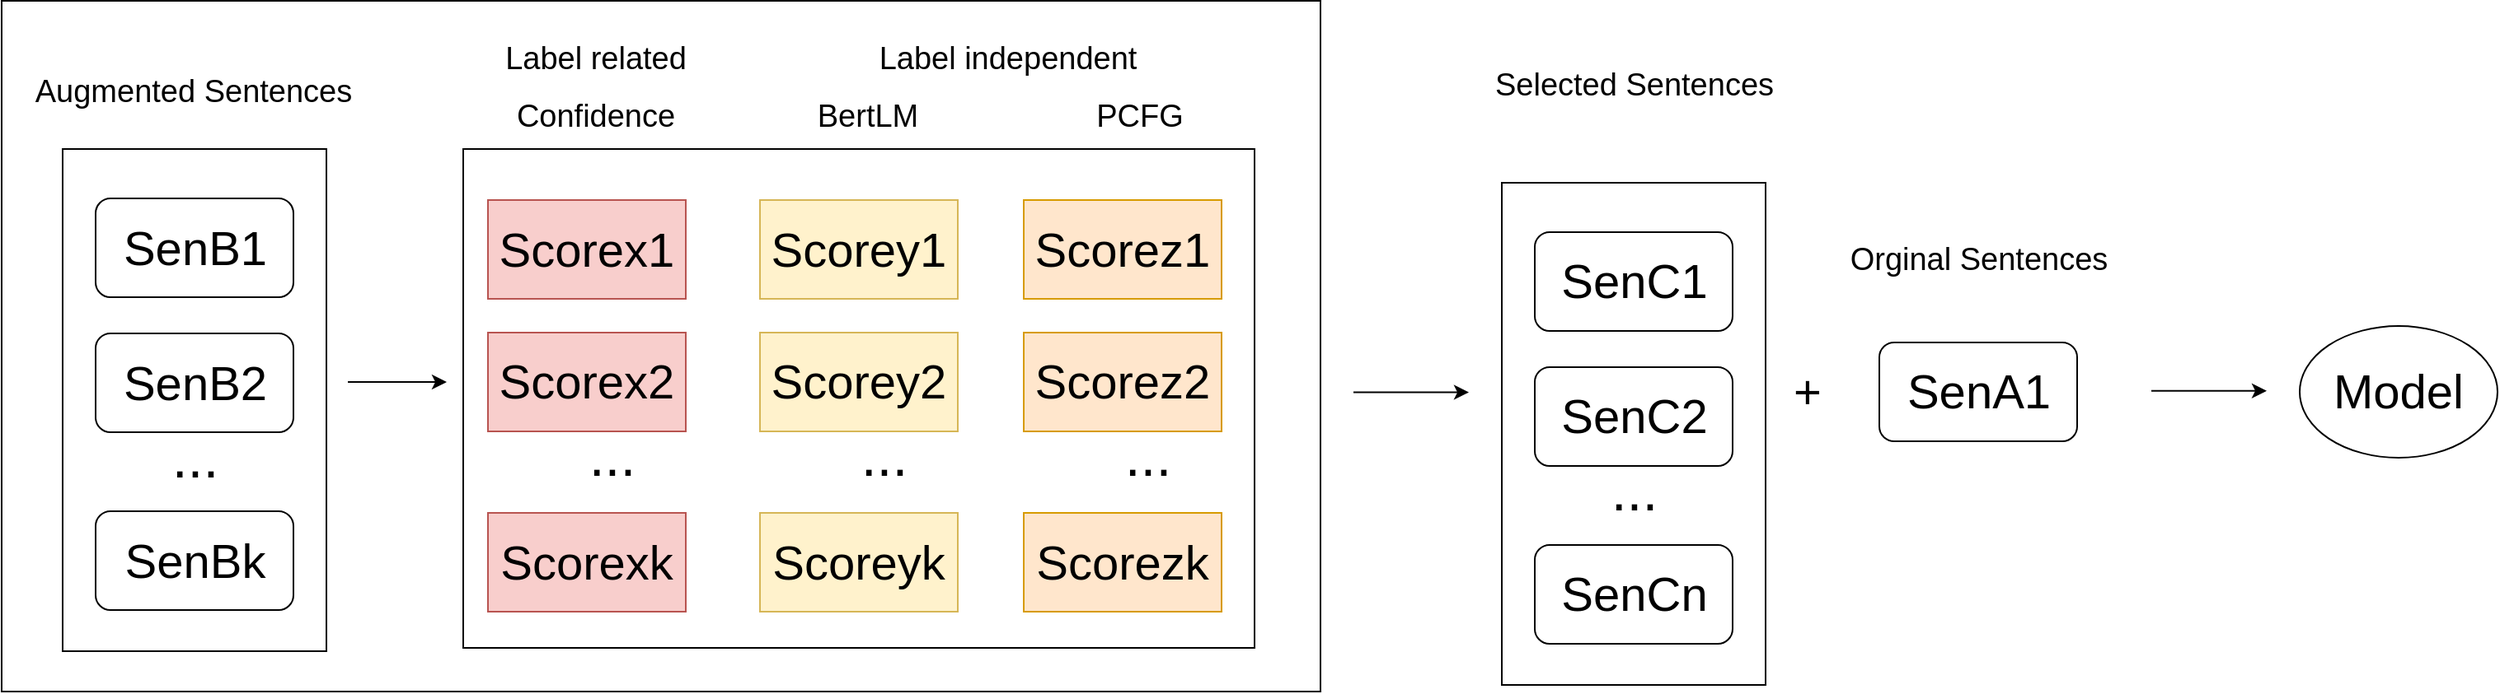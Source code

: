 <mxfile version="14.5.1" type="github">
  <diagram id="HJwfq6ITUN8Gq5FfOR-j" name="第 1 页">
    <mxGraphModel dx="2903" dy="1096" grid="1" gridSize="10" guides="1" tooltips="1" connect="1" arrows="1" fold="1" page="1" pageScale="1" pageWidth="827" pageHeight="1169" math="0" shadow="0">
      <root>
        <mxCell id="0" />
        <mxCell id="1" parent="0" />
        <mxCell id="QR7lz2NNkIxIsdfISeIR-1" value="Selected Sentences" style="text;html=1;align=center;verticalAlign=middle;resizable=0;points=[];autosize=1;fontSize=19;" vertex="1" parent="1">
          <mxGeometry x="580" y="435.5" width="180" height="30" as="geometry" />
        </mxCell>
        <mxCell id="QR7lz2NNkIxIsdfISeIR-2" value="" style="endArrow=classic;html=1;" edge="1" parent="1">
          <mxGeometry width="50" height="50" relative="1" as="geometry">
            <mxPoint x="984" y="636.41" as="sourcePoint" />
            <mxPoint x="1054" y="636.41" as="targetPoint" />
          </mxGeometry>
        </mxCell>
        <mxCell id="QR7lz2NNkIxIsdfISeIR-3" value="&lt;font style=&quot;font-size: 29px&quot;&gt;Model&lt;/font&gt;" style="ellipse;whiteSpace=wrap;html=1;rounded=0;sketch=0;" vertex="1" parent="1">
          <mxGeometry x="1074" y="597" width="120" height="80" as="geometry" />
        </mxCell>
        <mxCell id="QR7lz2NNkIxIsdfISeIR-4" value="" style="rounded=1;whiteSpace=wrap;html=1;" vertex="1" parent="1">
          <mxGeometry x="819" y="607" width="120" height="60" as="geometry" />
        </mxCell>
        <mxCell id="QR7lz2NNkIxIsdfISeIR-5" value="&lt;font style=&quot;font-size: 29px&quot;&gt;SenA1&lt;/font&gt;" style="text;html=1;resizable=0;autosize=1;align=center;verticalAlign=middle;points=[];rounded=0;fontSize=29;" vertex="1" parent="1">
          <mxGeometry x="829" y="617" width="100" height="40" as="geometry" />
        </mxCell>
        <mxCell id="QR7lz2NNkIxIsdfISeIR-6" value="Orginal Sentences" style="text;html=1;align=center;verticalAlign=middle;resizable=0;points=[];autosize=1;fontSize=19;" vertex="1" parent="1">
          <mxGeometry x="794" y="541.5" width="170" height="30" as="geometry" />
        </mxCell>
        <mxCell id="QR7lz2NNkIxIsdfISeIR-7" value="&lt;font style=&quot;font-size: 29px&quot;&gt;+&lt;/font&gt;" style="text;html=1;align=center;verticalAlign=middle;resizable=0;points=[];autosize=1;" vertex="1" parent="1">
          <mxGeometry x="760" y="627" width="30" height="20" as="geometry" />
        </mxCell>
        <mxCell id="QR7lz2NNkIxIsdfISeIR-8" value="" style="rounded=0;whiteSpace=wrap;html=1;sketch=0;" vertex="1" parent="1">
          <mxGeometry x="590" y="510" width="160" height="305" as="geometry" />
        </mxCell>
        <mxCell id="QR7lz2NNkIxIsdfISeIR-9" value="" style="rounded=1;whiteSpace=wrap;html=1;" vertex="1" parent="1">
          <mxGeometry x="610" y="622" width="120" height="60" as="geometry" />
        </mxCell>
        <mxCell id="QR7lz2NNkIxIsdfISeIR-10" value="&lt;font style=&quot;font-size: 29px&quot;&gt;SenC2&lt;/font&gt;" style="text;html=1;resizable=0;autosize=1;align=center;verticalAlign=middle;points=[];fillColor=none;strokeColor=none;rounded=0;fontSize=29;" vertex="1" parent="1">
          <mxGeometry x="620" y="632" width="100" height="40" as="geometry" />
        </mxCell>
        <mxCell id="QR7lz2NNkIxIsdfISeIR-11" value="" style="rounded=1;whiteSpace=wrap;html=1;" vertex="1" parent="1">
          <mxGeometry x="610" y="540" width="120" height="60" as="geometry" />
        </mxCell>
        <mxCell id="QR7lz2NNkIxIsdfISeIR-12" value="&lt;font style=&quot;font-size: 29px&quot;&gt;SenC1&lt;/font&gt;" style="text;html=1;resizable=0;autosize=1;align=center;verticalAlign=middle;points=[];fillColor=none;strokeColor=none;rounded=0;fontSize=29;" vertex="1" parent="1">
          <mxGeometry x="620" y="550" width="100" height="40" as="geometry" />
        </mxCell>
        <mxCell id="QR7lz2NNkIxIsdfISeIR-13" value="" style="rounded=1;whiteSpace=wrap;html=1;" vertex="1" parent="1">
          <mxGeometry x="610" y="730" width="120" height="60" as="geometry" />
        </mxCell>
        <mxCell id="QR7lz2NNkIxIsdfISeIR-14" value="&lt;font style=&quot;font-size: 29px&quot;&gt;SenCn&lt;/font&gt;" style="text;html=1;resizable=0;autosize=1;align=center;verticalAlign=middle;points=[];fillColor=none;strokeColor=none;rounded=0;fontSize=29;" vertex="1" parent="1">
          <mxGeometry x="620" y="740" width="100" height="40" as="geometry" />
        </mxCell>
        <mxCell id="QR7lz2NNkIxIsdfISeIR-15" value="..." style="text;html=1;align=center;verticalAlign=middle;resizable=0;points=[];autosize=1;fontSize=34;" vertex="1" parent="1">
          <mxGeometry x="650" y="672" width="40" height="50" as="geometry" />
        </mxCell>
        <mxCell id="QR7lz2NNkIxIsdfISeIR-16" value="" style="rounded=0;whiteSpace=wrap;html=1;" vertex="1" parent="1">
          <mxGeometry x="-320" y="399.5" width="800" height="419.5" as="geometry" />
        </mxCell>
        <mxCell id="QR7lz2NNkIxIsdfISeIR-17" value="Augmented Sentences" style="text;html=1;align=center;verticalAlign=middle;resizable=0;points=[];autosize=1;fontSize=19;" vertex="1" parent="1">
          <mxGeometry x="-309" y="439.5" width="210" height="30" as="geometry" />
        </mxCell>
        <mxCell id="QR7lz2NNkIxIsdfISeIR-18" value="" style="rounded=0;whiteSpace=wrap;html=1;sketch=0;" vertex="1" parent="1">
          <mxGeometry x="-283" y="489.5" width="160" height="305" as="geometry" />
        </mxCell>
        <mxCell id="QR7lz2NNkIxIsdfISeIR-19" value="" style="rounded=1;whiteSpace=wrap;html=1;" vertex="1" parent="1">
          <mxGeometry x="-263" y="601.5" width="120" height="60" as="geometry" />
        </mxCell>
        <mxCell id="QR7lz2NNkIxIsdfISeIR-20" value="&lt;font style=&quot;font-size: 29px&quot;&gt;SenB2&lt;/font&gt;" style="text;html=1;resizable=0;autosize=1;align=center;verticalAlign=middle;points=[];fillColor=none;strokeColor=none;rounded=0;fontSize=29;" vertex="1" parent="1">
          <mxGeometry x="-253" y="611.5" width="100" height="40" as="geometry" />
        </mxCell>
        <mxCell id="QR7lz2NNkIxIsdfISeIR-21" value="" style="rounded=1;whiteSpace=wrap;html=1;" vertex="1" parent="1">
          <mxGeometry x="-263" y="519.5" width="120" height="60" as="geometry" />
        </mxCell>
        <mxCell id="QR7lz2NNkIxIsdfISeIR-22" value="&lt;font style=&quot;font-size: 29px&quot;&gt;SenB1&lt;/font&gt;" style="text;html=1;resizable=0;autosize=1;align=center;verticalAlign=middle;points=[];fillColor=none;strokeColor=none;rounded=0;fontSize=29;" vertex="1" parent="1">
          <mxGeometry x="-253" y="529.5" width="100" height="40" as="geometry" />
        </mxCell>
        <mxCell id="QR7lz2NNkIxIsdfISeIR-23" value="" style="rounded=1;whiteSpace=wrap;html=1;" vertex="1" parent="1">
          <mxGeometry x="-263" y="709.5" width="120" height="60" as="geometry" />
        </mxCell>
        <mxCell id="QR7lz2NNkIxIsdfISeIR-24" value="&lt;font style=&quot;font-size: 29px&quot;&gt;SenBk&lt;/font&gt;" style="text;html=1;resizable=0;autosize=1;align=center;verticalAlign=middle;points=[];fillColor=none;strokeColor=none;rounded=0;fontSize=29;" vertex="1" parent="1">
          <mxGeometry x="-253" y="719.5" width="100" height="40" as="geometry" />
        </mxCell>
        <mxCell id="QR7lz2NNkIxIsdfISeIR-25" value="..." style="text;html=1;align=center;verticalAlign=middle;resizable=0;points=[];autosize=1;fontSize=34;" vertex="1" parent="1">
          <mxGeometry x="-223" y="651.5" width="40" height="50" as="geometry" />
        </mxCell>
        <mxCell id="QR7lz2NNkIxIsdfISeIR-26" value="" style="rounded=0;whiteSpace=wrap;html=1;sketch=0;" vertex="1" parent="1">
          <mxGeometry x="-40" y="489.5" width="480" height="303" as="geometry" />
        </mxCell>
        <mxCell id="QR7lz2NNkIxIsdfISeIR-27" value="Label&amp;nbsp;&lt;span&gt;related&lt;/span&gt;" style="text;html=1;align=center;verticalAlign=middle;resizable=0;points=[];autosize=1;fontSize=19;" vertex="1" parent="1">
          <mxGeometry x="-25" y="419.5" width="130" height="30" as="geometry" />
        </mxCell>
        <mxCell id="QR7lz2NNkIxIsdfISeIR-28" value="Label&amp;nbsp;independent" style="text;html=1;align=center;verticalAlign=middle;resizable=0;points=[];autosize=1;fontSize=19;" vertex="1" parent="1">
          <mxGeometry x="205" y="419.5" width="170" height="30" as="geometry" />
        </mxCell>
        <mxCell id="QR7lz2NNkIxIsdfISeIR-29" value="Confidence" style="text;html=1;align=center;verticalAlign=middle;resizable=0;points=[];autosize=1;fontSize=19;" vertex="1" parent="1">
          <mxGeometry x="-15" y="454.5" width="110" height="30" as="geometry" />
        </mxCell>
        <mxCell id="QR7lz2NNkIxIsdfISeIR-30" value="BertLM" style="text;html=1;align=center;verticalAlign=middle;resizable=0;points=[];autosize=1;fontSize=19;" vertex="1" parent="1">
          <mxGeometry x="165" y="454.5" width="80" height="30" as="geometry" />
        </mxCell>
        <mxCell id="QR7lz2NNkIxIsdfISeIR-31" value="PCFG" style="text;html=1;align=center;verticalAlign=middle;resizable=0;points=[];autosize=1;fontSize=19;" vertex="1" parent="1">
          <mxGeometry x="335" y="454.5" width="70" height="30" as="geometry" />
        </mxCell>
        <mxCell id="QR7lz2NNkIxIsdfISeIR-32" value="&lt;font style=&quot;font-size: 29px&quot;&gt;Scorex1&lt;/font&gt;" style="rounded=0;whiteSpace=wrap;html=1;sketch=0;fillColor=#f8cecc;strokeColor=#b85450;" vertex="1" parent="1">
          <mxGeometry x="-25" y="520.5" width="120" height="60" as="geometry" />
        </mxCell>
        <mxCell id="QR7lz2NNkIxIsdfISeIR-33" value="&lt;font style=&quot;font-size: 29px&quot;&gt;Scorex2&lt;/font&gt;" style="rounded=0;whiteSpace=wrap;html=1;sketch=0;fillColor=#f8cecc;strokeColor=#b85450;" vertex="1" parent="1">
          <mxGeometry x="-25" y="601" width="120" height="60" as="geometry" />
        </mxCell>
        <mxCell id="QR7lz2NNkIxIsdfISeIR-34" value="&lt;font style=&quot;font-size: 29px&quot;&gt;Scorexk&lt;/font&gt;" style="rounded=0;whiteSpace=wrap;html=1;sketch=0;fillColor=#f8cecc;strokeColor=#b85450;" vertex="1" parent="1">
          <mxGeometry x="-25" y="710.5" width="120" height="60" as="geometry" />
        </mxCell>
        <mxCell id="QR7lz2NNkIxIsdfISeIR-35" value="..." style="text;html=1;align=center;verticalAlign=middle;resizable=0;points=[];autosize=1;fontSize=34;" vertex="1" parent="1">
          <mxGeometry x="30" y="651" width="40" height="50" as="geometry" />
        </mxCell>
        <mxCell id="QR7lz2NNkIxIsdfISeIR-36" value="&lt;font style=&quot;font-size: 29px&quot;&gt;Scorey1&lt;/font&gt;" style="rounded=0;whiteSpace=wrap;html=1;sketch=0;fillColor=#fff2cc;strokeColor=#d6b656;" vertex="1" parent="1">
          <mxGeometry x="140" y="520.5" width="120" height="60" as="geometry" />
        </mxCell>
        <mxCell id="QR7lz2NNkIxIsdfISeIR-37" value="&lt;font style=&quot;font-size: 29px&quot;&gt;Scorey2&lt;/font&gt;" style="rounded=0;whiteSpace=wrap;html=1;sketch=0;fillColor=#fff2cc;strokeColor=#d6b656;" vertex="1" parent="1">
          <mxGeometry x="140" y="601" width="120" height="60" as="geometry" />
        </mxCell>
        <mxCell id="QR7lz2NNkIxIsdfISeIR-38" value="&lt;font style=&quot;font-size: 29px&quot;&gt;Scoreyk&lt;/font&gt;" style="rounded=0;whiteSpace=wrap;html=1;sketch=0;fillColor=#fff2cc;strokeColor=#d6b656;" vertex="1" parent="1">
          <mxGeometry x="140" y="710.5" width="120" height="60" as="geometry" />
        </mxCell>
        <mxCell id="QR7lz2NNkIxIsdfISeIR-39" value="..." style="text;html=1;align=center;verticalAlign=middle;resizable=0;points=[];autosize=1;fontSize=34;" vertex="1" parent="1">
          <mxGeometry x="195" y="651" width="40" height="50" as="geometry" />
        </mxCell>
        <mxCell id="QR7lz2NNkIxIsdfISeIR-40" value="&lt;font style=&quot;font-size: 29px&quot;&gt;Scorez1&lt;/font&gt;" style="rounded=0;whiteSpace=wrap;html=1;sketch=0;fillColor=#ffe6cc;strokeColor=#d79b00;" vertex="1" parent="1">
          <mxGeometry x="300" y="520.5" width="120" height="60" as="geometry" />
        </mxCell>
        <mxCell id="QR7lz2NNkIxIsdfISeIR-41" value="&lt;font style=&quot;font-size: 29px&quot;&gt;Scorez2&lt;/font&gt;" style="rounded=0;whiteSpace=wrap;html=1;sketch=0;fillColor=#ffe6cc;strokeColor=#d79b00;" vertex="1" parent="1">
          <mxGeometry x="300" y="601" width="120" height="60" as="geometry" />
        </mxCell>
        <mxCell id="QR7lz2NNkIxIsdfISeIR-42" value="&lt;font style=&quot;font-size: 29px&quot;&gt;Scorezk&lt;/font&gt;" style="rounded=0;whiteSpace=wrap;html=1;sketch=0;fillColor=#ffe6cc;strokeColor=#d79b00;" vertex="1" parent="1">
          <mxGeometry x="300" y="710.5" width="120" height="60" as="geometry" />
        </mxCell>
        <mxCell id="QR7lz2NNkIxIsdfISeIR-43" value="..." style="text;html=1;align=center;verticalAlign=middle;resizable=0;points=[];autosize=1;fontSize=34;" vertex="1" parent="1">
          <mxGeometry x="355" y="651" width="40" height="50" as="geometry" />
        </mxCell>
        <mxCell id="QR7lz2NNkIxIsdfISeIR-44" value="" style="endArrow=classic;html=1;" edge="1" parent="1">
          <mxGeometry width="50" height="50" relative="1" as="geometry">
            <mxPoint x="-110" y="631" as="sourcePoint" />
            <mxPoint x="-50" y="631" as="targetPoint" />
          </mxGeometry>
        </mxCell>
        <mxCell id="QR7lz2NNkIxIsdfISeIR-45" value="" style="endArrow=classic;html=1;" edge="1" parent="1">
          <mxGeometry width="50" height="50" relative="1" as="geometry">
            <mxPoint x="500" y="637.29" as="sourcePoint" />
            <mxPoint x="570" y="637.29" as="targetPoint" />
          </mxGeometry>
        </mxCell>
      </root>
    </mxGraphModel>
  </diagram>
</mxfile>
